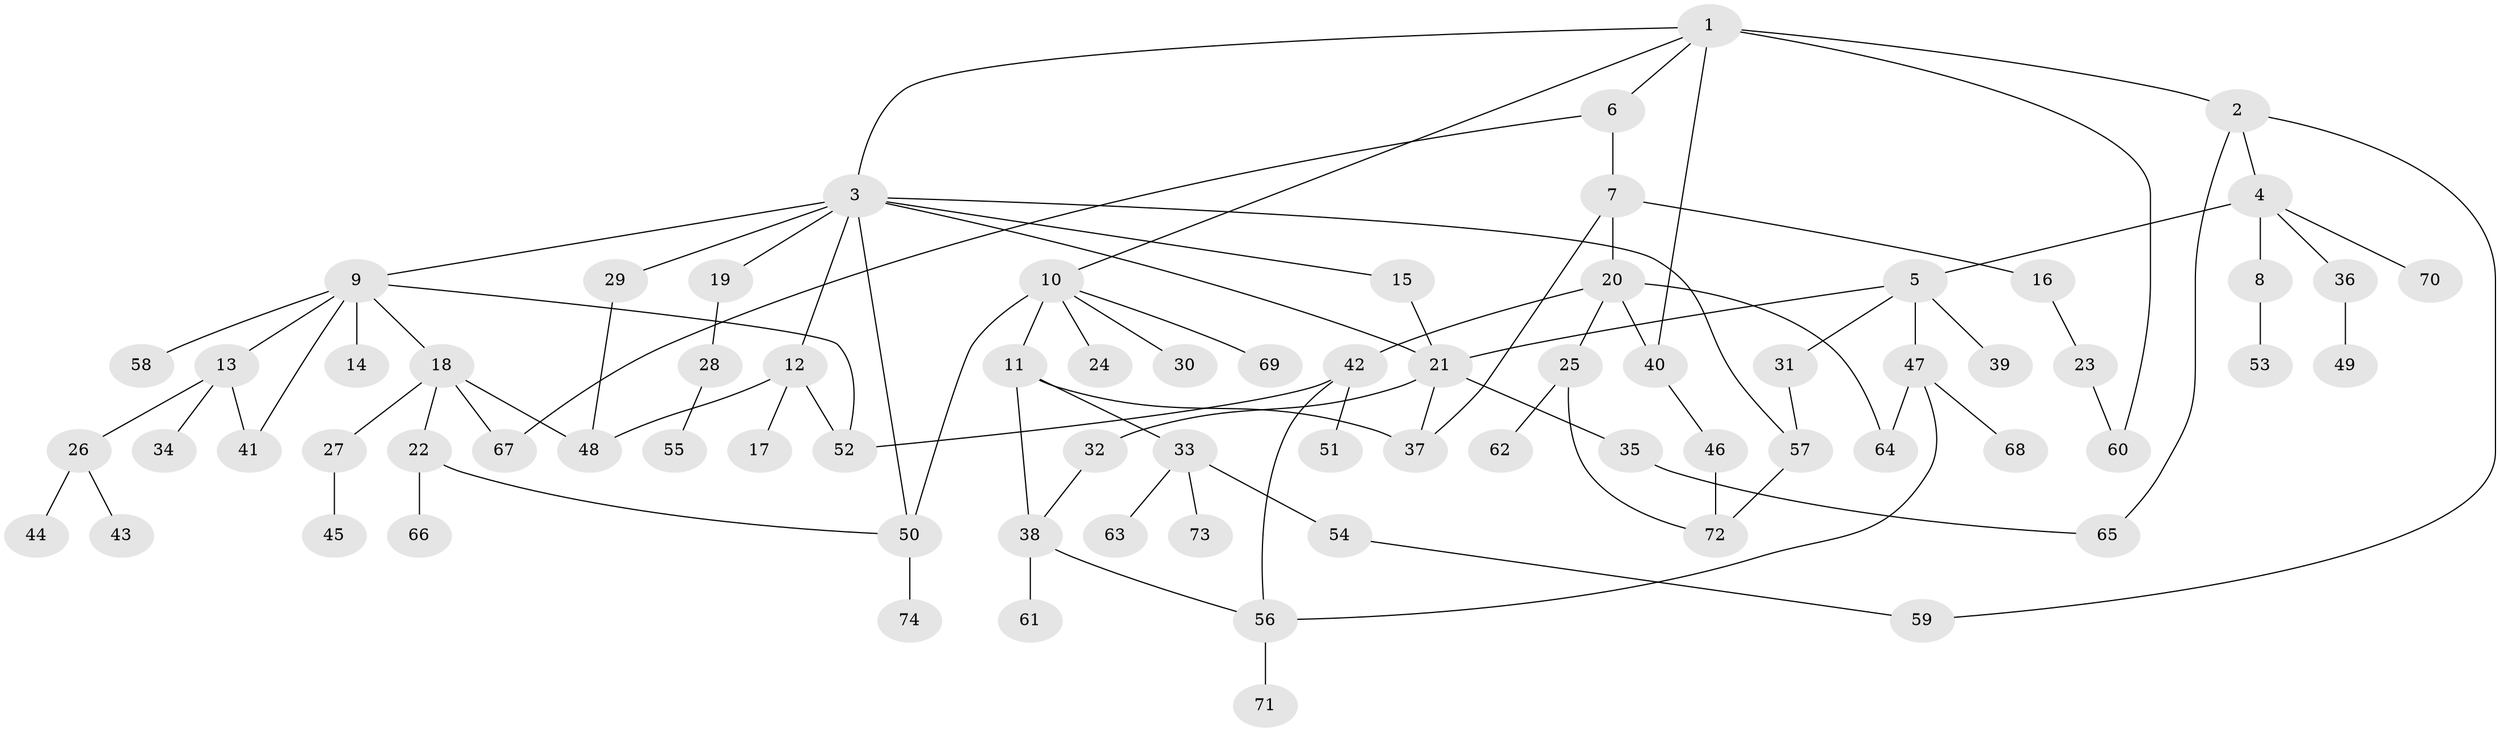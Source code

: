 // coarse degree distribution, {4: 0.09090909090909091, 1: 0.6363636363636364, 2: 0.18181818181818182, 5: 0.045454545454545456, 13: 0.045454545454545456}
// Generated by graph-tools (version 1.1) at 2025/45/03/04/25 21:45:34]
// undirected, 74 vertices, 96 edges
graph export_dot {
graph [start="1"]
  node [color=gray90,style=filled];
  1;
  2;
  3;
  4;
  5;
  6;
  7;
  8;
  9;
  10;
  11;
  12;
  13;
  14;
  15;
  16;
  17;
  18;
  19;
  20;
  21;
  22;
  23;
  24;
  25;
  26;
  27;
  28;
  29;
  30;
  31;
  32;
  33;
  34;
  35;
  36;
  37;
  38;
  39;
  40;
  41;
  42;
  43;
  44;
  45;
  46;
  47;
  48;
  49;
  50;
  51;
  52;
  53;
  54;
  55;
  56;
  57;
  58;
  59;
  60;
  61;
  62;
  63;
  64;
  65;
  66;
  67;
  68;
  69;
  70;
  71;
  72;
  73;
  74;
  1 -- 2;
  1 -- 3;
  1 -- 6;
  1 -- 10;
  1 -- 60;
  1 -- 40;
  2 -- 4;
  2 -- 59;
  2 -- 65;
  3 -- 9;
  3 -- 12;
  3 -- 15;
  3 -- 19;
  3 -- 29;
  3 -- 57;
  3 -- 21;
  3 -- 50;
  4 -- 5;
  4 -- 8;
  4 -- 36;
  4 -- 70;
  5 -- 21;
  5 -- 31;
  5 -- 39;
  5 -- 47;
  6 -- 7;
  6 -- 67;
  7 -- 16;
  7 -- 20;
  7 -- 37;
  8 -- 53;
  9 -- 13;
  9 -- 14;
  9 -- 18;
  9 -- 41;
  9 -- 58;
  9 -- 52;
  10 -- 11;
  10 -- 24;
  10 -- 30;
  10 -- 69;
  10 -- 50;
  11 -- 33;
  11 -- 38;
  11 -- 37;
  12 -- 17;
  12 -- 52;
  12 -- 48;
  13 -- 26;
  13 -- 34;
  13 -- 41;
  15 -- 21;
  16 -- 23;
  18 -- 22;
  18 -- 27;
  18 -- 48;
  18 -- 67;
  19 -- 28;
  20 -- 25;
  20 -- 40;
  20 -- 42;
  20 -- 64;
  21 -- 32;
  21 -- 35;
  21 -- 37;
  22 -- 50;
  22 -- 66;
  23 -- 60;
  25 -- 62;
  25 -- 72;
  26 -- 43;
  26 -- 44;
  27 -- 45;
  28 -- 55;
  29 -- 48;
  31 -- 57;
  32 -- 38;
  33 -- 54;
  33 -- 63;
  33 -- 73;
  35 -- 65;
  36 -- 49;
  38 -- 61;
  38 -- 56;
  40 -- 46;
  42 -- 51;
  42 -- 52;
  42 -- 56;
  46 -- 72;
  47 -- 56;
  47 -- 68;
  47 -- 64;
  50 -- 74;
  54 -- 59;
  56 -- 71;
  57 -- 72;
}
